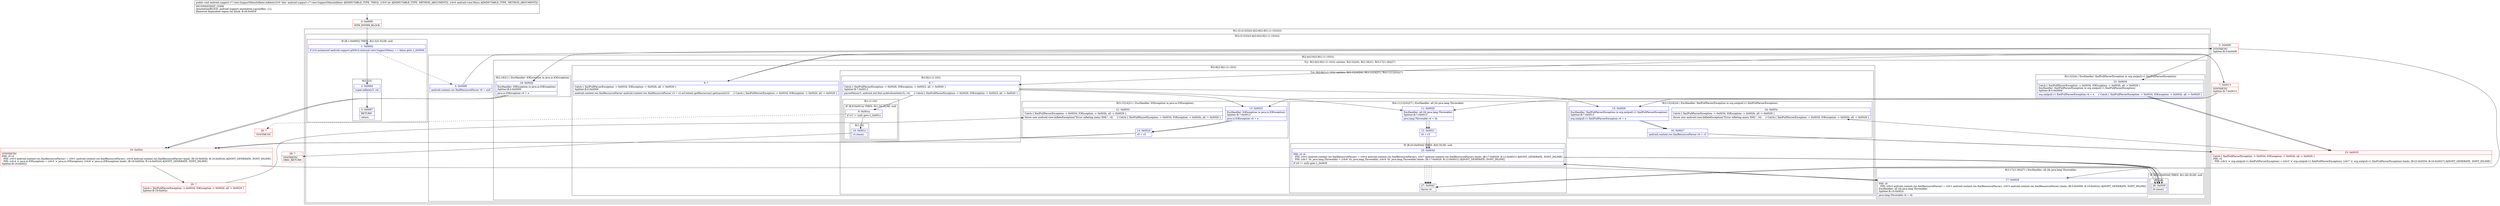 digraph "CFG forandroid.support.v7.view.SupportMenuInflater.inflate(ILandroid\/view\/Menu;)V" {
subgraph cluster_Region_1816631748 {
label = "R(1:(2:(2:2|3)|(2:4|(2:6|(2:8|(1:(1:10)))))))";
node [shape=record,color=blue];
subgraph cluster_Region_52948575 {
label = "R(2:(2:2|3)|(2:4|(2:6|(2:8|(1:(1:10))))))";
node [shape=record,color=blue];
subgraph cluster_IfRegion_390382060 {
label = "IF [B:1:0x0002] THEN: R(2:2|3) ELSE: null";
node [shape=record,color=blue];
Node_1 [shape=record,label="{1\:\ 0x0002|if ((r4 instanceof android.support.p000v4.internal.view.SupportMenu) == false) goto L_0x0004\l}"];
subgraph cluster_Region_1219307278 {
label = "R(2:2|3)";
node [shape=record,color=blue];
Node_2 [shape=record,label="{2\:\ 0x0004|super.inflate(r3, r4)\l}"];
Node_3 [shape=record,label="{3\:\ 0x0007|RETURN\l|return\l}"];
}
}
subgraph cluster_Region_1327692778 {
label = "R(2:4|(2:6|(2:8|(1:(1:10)))))";
node [shape=record,color=blue];
Node_4 [shape=record,label="{4\:\ 0x0008|android.content.res.XmlResourceParser r0 = null\l}"];
subgraph cluster_TryCatchRegion_410263142 {
label = "Try: R(2:6|(2:8|(1:(1:10)))) catches: R(2:22|24), R(2:18|21), R(3:17|(1:26)|27)";
node [shape=record,color=blue];
subgraph cluster_Region_1524066081 {
label = "R(2:6|(2:8|(1:(1:10))))";
node [shape=record,color=blue];
Node_6 [shape=record,label="{6\:\ ?|Catch:\{ XmlPullParserException \-\> 0x0034, IOException \-\> 0x002b, all \-\> 0x0029 \}\lSplitter:B:5:0x0009\l|android.content.res.XmlResourceParser android.content.res.XmlResourceParser r3 = r2.mContext.getResources().getLayout(r3)     \/\/ Catch:\{ XmlPullParserException \-\> 0x0034, IOException \-\> 0x002b, all \-\> 0x0029 \}\l}"];
subgraph cluster_TryCatchRegion_614293025 {
label = "Try: R(2:8|(1:(1:10))) catches: R(3:15|16|24), R(3:13|14|21), R(4:11|12|(0)|27)";
node [shape=record,color=blue];
subgraph cluster_Region_1720546046 {
label = "R(2:8|(1:(1:10)))";
node [shape=record,color=blue];
Node_8 [shape=record,label="{8\:\ ?|Catch:\{ XmlPullParserException \-\> 0x0026, IOException \-\> 0x0023, all \-\> 0x0020 \}\lSplitter:B:7:0x0013\l|parseMenu(r3, android.util.Xml.asAttributeSet(r3), r4)     \/\/ Catch:\{ XmlPullParserException \-\> 0x0026, IOException \-\> 0x0023, all \-\> 0x0020 \}\l}"];
subgraph cluster_Region_359112959 {
label = "R(1:(1:10))";
node [shape=record,color=blue];
subgraph cluster_IfRegion_679902047 {
label = "IF [B:9:0x001a] THEN: R(1:10) ELSE: null";
node [shape=record,color=blue];
Node_9 [shape=record,label="{9\:\ 0x001a|if (r3 != null) goto L_0x001c\l}"];
subgraph cluster_Region_1401447240 {
label = "R(1:10)";
node [shape=record,color=blue];
Node_10 [shape=record,label="{10\:\ 0x001c|r3.close()\l}"];
}
}
}
}
subgraph cluster_Region_839383159 {
label = "R(3:15|16|24) | ExcHandler: XmlPullParserException (e org.xmlpull.v1.XmlPullParserException)\l";
node [shape=record,color=blue];
Node_15 [shape=record,label="{15\:\ 0x0026|ExcHandler: XmlPullParserException (e org.xmlpull.v1.XmlPullParserException)\lSplitter:B:7:0x0013\l|org.xmlpull.v1.XmlPullParserException r4 = e\l}"];
Node_16 [shape=record,label="{16\:\ 0x0027|android.content.res.XmlResourceParser r0 = r3\l}"];
Node_24 [shape=record,label="{24\:\ 0x003c|Catch:\{ XmlPullParserException \-\> 0x0034, IOException \-\> 0x002b, all \-\> 0x0029 \}\l|throw new android.view.InflateException(\"Error inflating menu XML\", r4)     \/\/ Catch:\{ XmlPullParserException \-\> 0x0034, IOException \-\> 0x002b, all \-\> 0x0029 \}\l}"];
}
subgraph cluster_Region_800166923 {
label = "R(3:13|14|21) | ExcHandler: IOException (e java.io.IOException)\l";
node [shape=record,color=blue];
Node_13 [shape=record,label="{13\:\ 0x0023|ExcHandler: IOException (e java.io.IOException)\lSplitter:B:7:0x0013\l|java.io.IOException r4 = e\l}"];
Node_14 [shape=record,label="{14\:\ 0x0024|r0 = r3\l}"];
Node_21 [shape=record,label="{21\:\ 0x0033|Catch:\{ XmlPullParserException \-\> 0x0034, IOException \-\> 0x002b, all \-\> 0x0029 \}\l|throw new android.view.InflateException(\"Error inflating menu XML\", r4)     \/\/ Catch:\{ XmlPullParserException \-\> 0x0034, IOException \-\> 0x002b, all \-\> 0x0029 \}\l}"];
}
subgraph cluster_Region_157522682 {
label = "R(4:11|12|(0)|27) | ExcHandler: all (th java.lang.Throwable)\l";
node [shape=record,color=blue];
Node_11 [shape=record,label="{11\:\ 0x0020|ExcHandler: all (th java.lang.Throwable)\lSplitter:B:7:0x0013\l|java.lang.Throwable r4 = th\l}"];
Node_12 [shape=record,label="{12\:\ 0x0021|r0 = r3\l}"];
subgraph cluster_IfRegion_878772461 {
label = "IF [B:25:0x003d] THEN: R(0) ELSE: null";
node [shape=record,color=blue];
Node_25 [shape=record,label="{25\:\ 0x003d|PHI: r0 r4 \l  PHI: (r0v2 android.content.res.XmlResourceParser) = (r0v4 android.content.res.XmlResourceParser), (r0v7 android.content.res.XmlResourceParser) binds: [B:17:0x0029, B:12:0x0021] A[DONT_GENERATE, DONT_INLINE]\l  PHI: (r4v1 'th' java.lang.Throwable) = (r4v6 'th' java.lang.Throwable), (r4v9 'th' java.lang.Throwable) binds: [B:17:0x0029, B:12:0x0021] A[DONT_GENERATE, DONT_INLINE]\l|if (r0 != null) goto L_0x003f\l}"];
subgraph cluster_Region_886267914 {
label = "R(0)";
node [shape=record,color=blue];
}
}
Node_27 [shape=record,label="{27\:\ 0x0042|throw r4\l}"];
}
}
}
subgraph cluster_Region_216846296 {
label = "R(2:22|24) | ExcHandler: XmlPullParserException (e org.xmlpull.v1.XmlPullParserException)\l";
node [shape=record,color=blue];
Node_22 [shape=record,label="{22\:\ 0x0034|Catch:\{ XmlPullParserException \-\> 0x0034, IOException \-\> 0x002b, all \-\> 0x0029 \}\lExcHandler: XmlPullParserException (e org.xmlpull.v1.XmlPullParserException)\lSplitter:B:5:0x0009\l|org.xmlpull.v1.XmlPullParserException r4 = e     \/\/ Catch:\{ XmlPullParserException \-\> 0x0034, IOException \-\> 0x002b, all \-\> 0x0029 \}\l}"];
Node_24 [shape=record,label="{24\:\ 0x003c|Catch:\{ XmlPullParserException \-\> 0x0034, IOException \-\> 0x002b, all \-\> 0x0029 \}\l|throw new android.view.InflateException(\"Error inflating menu XML\", r4)     \/\/ Catch:\{ XmlPullParserException \-\> 0x0034, IOException \-\> 0x002b, all \-\> 0x0029 \}\l}"];
}
subgraph cluster_Region_1120855090 {
label = "R(2:18|21) | ExcHandler: IOException (e java.io.IOException)\l";
node [shape=record,color=blue];
Node_18 [shape=record,label="{18\:\ 0x002b|ExcHandler: IOException (e java.io.IOException)\lSplitter:B:5:0x0009\l|java.io.IOException r4 = e\l}"];
Node_21 [shape=record,label="{21\:\ 0x0033|Catch:\{ XmlPullParserException \-\> 0x0034, IOException \-\> 0x002b, all \-\> 0x0029 \}\l|throw new android.view.InflateException(\"Error inflating menu XML\", r4)     \/\/ Catch:\{ XmlPullParserException \-\> 0x0034, IOException \-\> 0x002b, all \-\> 0x0029 \}\l}"];
}
subgraph cluster_Region_1787217100 {
label = "R(3:17|(1:26)|27) | ExcHandler: all (th java.lang.Throwable)\l";
node [shape=record,color=blue];
Node_17 [shape=record,label="{17\:\ 0x0029|PHI: r0 \l  PHI: (r0v4 android.content.res.XmlResourceParser) = (r0v1 android.content.res.XmlResourceParser), (r0v3 android.content.res.XmlResourceParser) binds: [B:5:0x0009, B:19:0x002c] A[DONT_GENERATE, DONT_INLINE]\lExcHandler: all (th java.lang.Throwable)\lSplitter:B:19:0x002c\l|java.lang.Throwable r4 = th\l}"];
subgraph cluster_IfRegion_1824804896 {
label = "IF [B:25:0x003d] THEN: R(1:26) ELSE: null";
node [shape=record,color=blue];
Node_25 [shape=record,label="{25\:\ 0x003d|PHI: r0 r4 \l  PHI: (r0v2 android.content.res.XmlResourceParser) = (r0v4 android.content.res.XmlResourceParser), (r0v7 android.content.res.XmlResourceParser) binds: [B:17:0x0029, B:12:0x0021] A[DONT_GENERATE, DONT_INLINE]\l  PHI: (r4v1 'th' java.lang.Throwable) = (r4v6 'th' java.lang.Throwable), (r4v9 'th' java.lang.Throwable) binds: [B:17:0x0029, B:12:0x0021] A[DONT_GENERATE, DONT_INLINE]\l|if (r0 != null) goto L_0x003f\l}"];
subgraph cluster_Region_1333166207 {
label = "R(1:26)";
node [shape=record,color=blue];
Node_26 [shape=record,label="{26\:\ 0x003f|r0.close()\l}"];
}
}
Node_27 [shape=record,label="{27\:\ 0x0042|throw r4\l}"];
}
}
}
}
}
subgraph cluster_Region_216846296 {
label = "R(2:22|24) | ExcHandler: XmlPullParserException (e org.xmlpull.v1.XmlPullParserException)\l";
node [shape=record,color=blue];
Node_22 [shape=record,label="{22\:\ 0x0034|Catch:\{ XmlPullParserException \-\> 0x0034, IOException \-\> 0x002b, all \-\> 0x0029 \}\lExcHandler: XmlPullParserException (e org.xmlpull.v1.XmlPullParserException)\lSplitter:B:5:0x0009\l|org.xmlpull.v1.XmlPullParserException r4 = e     \/\/ Catch:\{ XmlPullParserException \-\> 0x0034, IOException \-\> 0x002b, all \-\> 0x0029 \}\l}"];
Node_24 [shape=record,label="{24\:\ 0x003c|Catch:\{ XmlPullParserException \-\> 0x0034, IOException \-\> 0x002b, all \-\> 0x0029 \}\l|throw new android.view.InflateException(\"Error inflating menu XML\", r4)     \/\/ Catch:\{ XmlPullParserException \-\> 0x0034, IOException \-\> 0x002b, all \-\> 0x0029 \}\l}"];
}
subgraph cluster_Region_1120855090 {
label = "R(2:18|21) | ExcHandler: IOException (e java.io.IOException)\l";
node [shape=record,color=blue];
Node_18 [shape=record,label="{18\:\ 0x002b|ExcHandler: IOException (e java.io.IOException)\lSplitter:B:5:0x0009\l|java.io.IOException r4 = e\l}"];
Node_21 [shape=record,label="{21\:\ 0x0033|Catch:\{ XmlPullParserException \-\> 0x0034, IOException \-\> 0x002b, all \-\> 0x0029 \}\l|throw new android.view.InflateException(\"Error inflating menu XML\", r4)     \/\/ Catch:\{ XmlPullParserException \-\> 0x0034, IOException \-\> 0x002b, all \-\> 0x0029 \}\l}"];
}
subgraph cluster_Region_1787217100 {
label = "R(3:17|(1:26)|27) | ExcHandler: all (th java.lang.Throwable)\l";
node [shape=record,color=blue];
Node_17 [shape=record,label="{17\:\ 0x0029|PHI: r0 \l  PHI: (r0v4 android.content.res.XmlResourceParser) = (r0v1 android.content.res.XmlResourceParser), (r0v3 android.content.res.XmlResourceParser) binds: [B:5:0x0009, B:19:0x002c] A[DONT_GENERATE, DONT_INLINE]\lExcHandler: all (th java.lang.Throwable)\lSplitter:B:19:0x002c\l|java.lang.Throwable r4 = th\l}"];
subgraph cluster_IfRegion_1824804896 {
label = "IF [B:25:0x003d] THEN: R(1:26) ELSE: null";
node [shape=record,color=blue];
Node_25 [shape=record,label="{25\:\ 0x003d|PHI: r0 r4 \l  PHI: (r0v2 android.content.res.XmlResourceParser) = (r0v4 android.content.res.XmlResourceParser), (r0v7 android.content.res.XmlResourceParser) binds: [B:17:0x0029, B:12:0x0021] A[DONT_GENERATE, DONT_INLINE]\l  PHI: (r4v1 'th' java.lang.Throwable) = (r4v6 'th' java.lang.Throwable), (r4v9 'th' java.lang.Throwable) binds: [B:17:0x0029, B:12:0x0021] A[DONT_GENERATE, DONT_INLINE]\l|if (r0 != null) goto L_0x003f\l}"];
subgraph cluster_Region_1333166207 {
label = "R(1:26)";
node [shape=record,color=blue];
Node_26 [shape=record,label="{26\:\ 0x003f|r0.close()\l}"];
}
}
Node_27 [shape=record,label="{27\:\ 0x0042|throw r4\l}"];
}
subgraph cluster_Region_839383159 {
label = "R(3:15|16|24) | ExcHandler: XmlPullParserException (e org.xmlpull.v1.XmlPullParserException)\l";
node [shape=record,color=blue];
Node_15 [shape=record,label="{15\:\ 0x0026|ExcHandler: XmlPullParserException (e org.xmlpull.v1.XmlPullParserException)\lSplitter:B:7:0x0013\l|org.xmlpull.v1.XmlPullParserException r4 = e\l}"];
Node_16 [shape=record,label="{16\:\ 0x0027|android.content.res.XmlResourceParser r0 = r3\l}"];
Node_24 [shape=record,label="{24\:\ 0x003c|Catch:\{ XmlPullParserException \-\> 0x0034, IOException \-\> 0x002b, all \-\> 0x0029 \}\l|throw new android.view.InflateException(\"Error inflating menu XML\", r4)     \/\/ Catch:\{ XmlPullParserException \-\> 0x0034, IOException \-\> 0x002b, all \-\> 0x0029 \}\l}"];
}
subgraph cluster_Region_800166923 {
label = "R(3:13|14|21) | ExcHandler: IOException (e java.io.IOException)\l";
node [shape=record,color=blue];
Node_13 [shape=record,label="{13\:\ 0x0023|ExcHandler: IOException (e java.io.IOException)\lSplitter:B:7:0x0013\l|java.io.IOException r4 = e\l}"];
Node_14 [shape=record,label="{14\:\ 0x0024|r0 = r3\l}"];
Node_21 [shape=record,label="{21\:\ 0x0033|Catch:\{ XmlPullParserException \-\> 0x0034, IOException \-\> 0x002b, all \-\> 0x0029 \}\l|throw new android.view.InflateException(\"Error inflating menu XML\", r4)     \/\/ Catch:\{ XmlPullParserException \-\> 0x0034, IOException \-\> 0x002b, all \-\> 0x0029 \}\l}"];
}
subgraph cluster_Region_157522682 {
label = "R(4:11|12|(0)|27) | ExcHandler: all (th java.lang.Throwable)\l";
node [shape=record,color=blue];
Node_11 [shape=record,label="{11\:\ 0x0020|ExcHandler: all (th java.lang.Throwable)\lSplitter:B:7:0x0013\l|java.lang.Throwable r4 = th\l}"];
Node_12 [shape=record,label="{12\:\ 0x0021|r0 = r3\l}"];
subgraph cluster_IfRegion_878772461 {
label = "IF [B:25:0x003d] THEN: R(0) ELSE: null";
node [shape=record,color=blue];
Node_25 [shape=record,label="{25\:\ 0x003d|PHI: r0 r4 \l  PHI: (r0v2 android.content.res.XmlResourceParser) = (r0v4 android.content.res.XmlResourceParser), (r0v7 android.content.res.XmlResourceParser) binds: [B:17:0x0029, B:12:0x0021] A[DONT_GENERATE, DONT_INLINE]\l  PHI: (r4v1 'th' java.lang.Throwable) = (r4v6 'th' java.lang.Throwable), (r4v9 'th' java.lang.Throwable) binds: [B:17:0x0029, B:12:0x0021] A[DONT_GENERATE, DONT_INLINE]\l|if (r0 != null) goto L_0x003f\l}"];
subgraph cluster_Region_886267914 {
label = "R(0)";
node [shape=record,color=blue];
}
}
Node_27 [shape=record,label="{27\:\ 0x0042|throw r4\l}"];
}
Node_0 [shape=record,color=red,label="{0\:\ 0x0000|MTH_ENTER_BLOCK\l}"];
Node_5 [shape=record,color=red,label="{5\:\ 0x0009|SYNTHETIC\lSplitter:B:5:0x0009\l}"];
Node_7 [shape=record,color=red,label="{7\:\ 0x0013|SYNTHETIC\lSplitter:B:7:0x0013\l}"];
Node_19 [shape=record,color=red,label="{19\:\ 0x002c|SYNTHETIC\lPHI: r0 r4 \l  PHI: (r0v3 android.content.res.XmlResourceParser) = (r0v1 android.content.res.XmlResourceParser), (r0v6 android.content.res.XmlResourceParser) binds: [B:18:0x002b, B:14:0x0024] A[DONT_GENERATE, DONT_INLINE]\l  PHI: (r4v4 'e' java.io.IOException) = (r4v5 'e' java.io.IOException), (r4v8 'e' java.io.IOException) binds: [B:18:0x002b, B:14:0x0024] A[DONT_GENERATE, DONT_INLINE]\lSplitter:B:19:0x002c\l}"];
Node_20 [shape=record,color=red,label="{20\:\ ?|Catch:\{ XmlPullParserException \-\> 0x0034, IOException \-\> 0x002b, all \-\> 0x0029 \}\lSplitter:B:19:0x002c\l}"];
Node_23 [shape=record,color=red,label="{23\:\ 0x0035|Catch:\{ XmlPullParserException \-\> 0x0034, IOException \-\> 0x002b, all \-\> 0x0029 \}\lPHI: r4 \l  PHI: (r4v2 'e' org.xmlpull.v1.XmlPullParserException) = (r4v3 'e' org.xmlpull.v1.XmlPullParserException), (r4v7 'e' org.xmlpull.v1.XmlPullParserException) binds: [B:22:0x0034, B:16:0x0027] A[DONT_GENERATE, DONT_INLINE]\l}"];
Node_28 [shape=record,color=red,label="{28\:\ ?|SYNTHETIC\lORIG_RETURN\l}"];
Node_29 [shape=record,color=red,label="{29\:\ ?|SYNTHETIC\l}"];
MethodNode[shape=record,label="{public void android.support.v7.view.SupportMenuInflater.inflate((r2v0 'this' android.support.v7.view.SupportMenuInflater A[IMMUTABLE_TYPE, THIS]), (r3v0 int A[IMMUTABLE_TYPE, METHOD_ARGUMENT]), (r4v0 android.view.Menu A[IMMUTABLE_TYPE, METHOD_ARGUMENT]))  | INCONSISTENT_CODE\lAnnotation[BUILD, android.support.annotation.LayoutRes, \{\}], \lRemoved duplicated region for block: B:26:0x003f \l}"];
MethodNode -> Node_0;
Node_1 -> Node_2;
Node_1 -> Node_4[style=dashed];
Node_2 -> Node_3;
Node_4 -> Node_5;
Node_6 -> Node_7;
Node_8 -> Node_9;
Node_8 -> Node_15;
Node_8 -> Node_13;
Node_8 -> Node_11;
Node_9 -> Node_10;
Node_9 -> Node_29[style=dashed];
Node_10 -> Node_28;
Node_15 -> Node_16;
Node_16 -> Node_23;
Node_13 -> Node_14;
Node_14 -> Node_19;
Node_11 -> Node_12;
Node_12 -> Node_25;
Node_25 -> Node_26;
Node_25 -> Node_27[style=dashed];
Node_22 -> Node_23;
Node_18 -> Node_19;
Node_17 -> Node_25;
Node_25 -> Node_26;
Node_25 -> Node_27[style=dashed];
Node_26 -> Node_27;
Node_22 -> Node_23;
Node_18 -> Node_19;
Node_17 -> Node_25;
Node_25 -> Node_26;
Node_25 -> Node_27[style=dashed];
Node_26 -> Node_27;
Node_15 -> Node_16;
Node_16 -> Node_23;
Node_13 -> Node_14;
Node_14 -> Node_19;
Node_11 -> Node_12;
Node_12 -> Node_25;
Node_25 -> Node_26;
Node_25 -> Node_27[style=dashed];
Node_0 -> Node_1;
Node_5 -> Node_6;
Node_5 -> Node_22;
Node_5 -> Node_18;
Node_5 -> Node_17;
Node_7 -> Node_8;
Node_7 -> Node_15;
Node_7 -> Node_13;
Node_7 -> Node_11;
Node_19 -> Node_20;
Node_19 -> Node_17;
Node_20 -> Node_21;
Node_23 -> Node_24;
}

